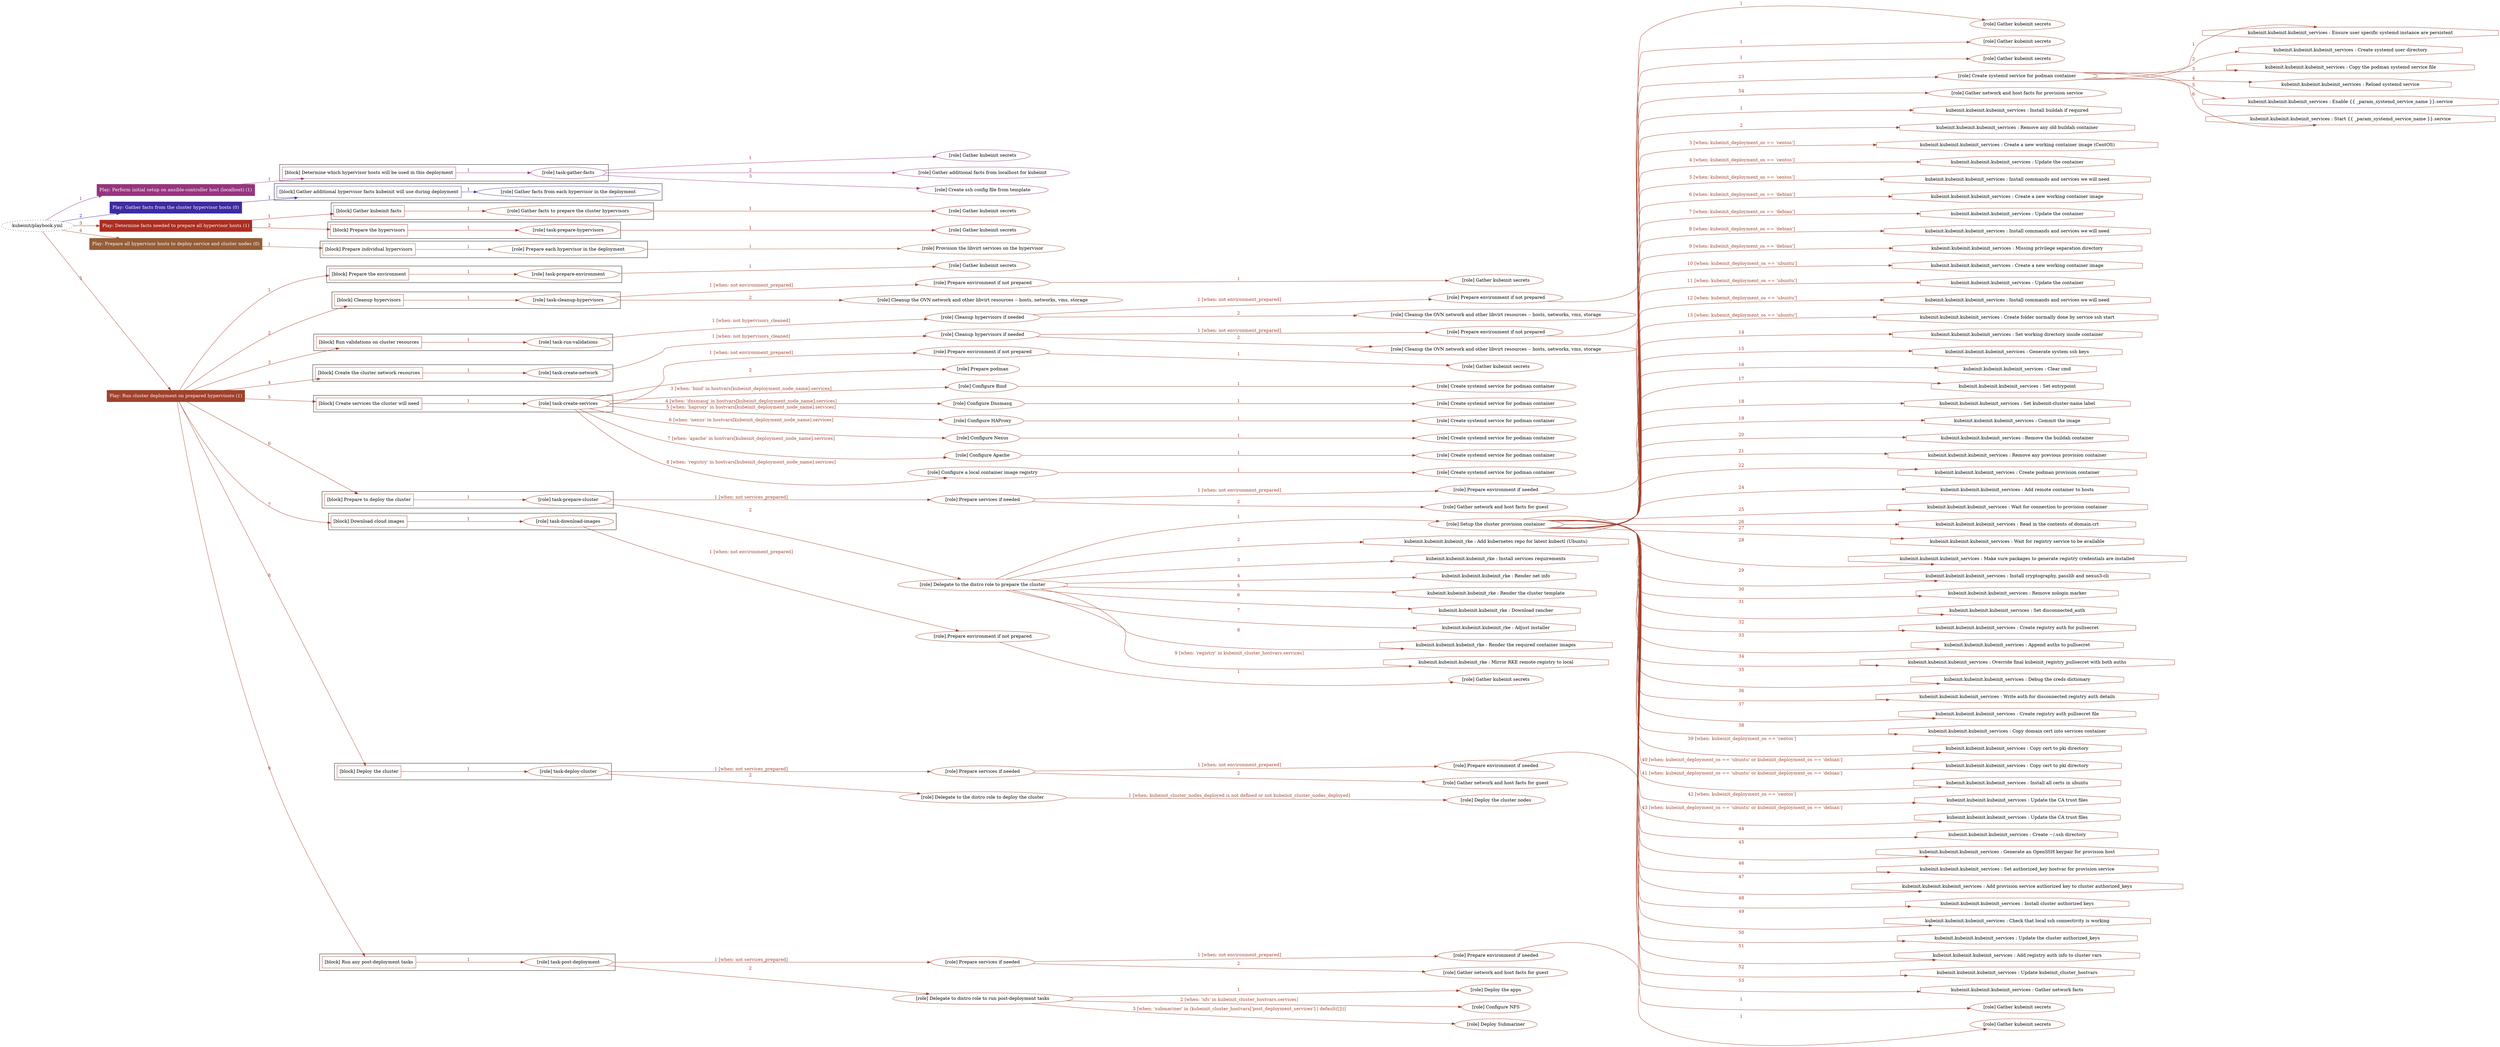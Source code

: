 digraph {
	graph [concentrate=true ordering=in rankdir=LR ratio=fill]
	edge [esep=5 sep=10]
	"kubeinit/playbook.yml" [URL="/home/runner/work/kubeinit/kubeinit/kubeinit/playbook.yml" id=playbook_b1d3b5aa style=dotted]
	play_a778d457 [label="Play: Perform initial setup on ansible-controller host (localhost) (1)" URL="/home/runner/work/kubeinit/kubeinit/kubeinit/playbook.yml" color="#97357f" fontcolor="#ffffff" id=play_a778d457 shape=box style=filled tooltip=localhost]
	"kubeinit/playbook.yml" -> play_a778d457 [label="1 " color="#97357f" fontcolor="#97357f" id=edge_8ea1344d labeltooltip="1 " tooltip="1 "]
	subgraph "Gather kubeinit secrets" {
		role_a42fa499 [label="[role] Gather kubeinit secrets" URL="/home/runner/.ansible/collections/ansible_collections/kubeinit/kubeinit/roles/kubeinit_prepare/tasks/build_hypervisors_group.yml" color="#97357f" id=role_a42fa499 tooltip="Gather kubeinit secrets"]
	}
	subgraph "Gather additional facts from localhost for kubeinit" {
		role_e15a707f [label="[role] Gather additional facts from localhost for kubeinit" URL="/home/runner/.ansible/collections/ansible_collections/kubeinit/kubeinit/roles/kubeinit_prepare/tasks/build_hypervisors_group.yml" color="#97357f" id=role_e15a707f tooltip="Gather additional facts from localhost for kubeinit"]
	}
	subgraph "Create ssh config file from template" {
		role_b6833322 [label="[role] Create ssh config file from template" URL="/home/runner/.ansible/collections/ansible_collections/kubeinit/kubeinit/roles/kubeinit_prepare/tasks/build_hypervisors_group.yml" color="#97357f" id=role_b6833322 tooltip="Create ssh config file from template"]
	}
	subgraph "task-gather-facts" {
		role_4665a576 [label="[role] task-gather-facts" URL="/home/runner/work/kubeinit/kubeinit/kubeinit/playbook.yml" color="#97357f" id=role_4665a576 tooltip="task-gather-facts"]
		role_4665a576 -> role_a42fa499 [label="1 " color="#97357f" fontcolor="#97357f" id=edge_895cdfab labeltooltip="1 " tooltip="1 "]
		role_4665a576 -> role_e15a707f [label="2 " color="#97357f" fontcolor="#97357f" id=edge_24f25182 labeltooltip="2 " tooltip="2 "]
		role_4665a576 -> role_b6833322 [label="3 " color="#97357f" fontcolor="#97357f" id=edge_67ff9439 labeltooltip="3 " tooltip="3 "]
	}
	subgraph "Play: Perform initial setup on ansible-controller host (localhost) (1)" {
		play_a778d457 -> block_e21594f0 [label=1 color="#97357f" fontcolor="#97357f" id=edge_2b6e9371 labeltooltip=1 tooltip=1]
		subgraph cluster_block_e21594f0 {
			block_e21594f0 [label="[block] Determine which hypervisor hosts will be used in this deployment" URL="/home/runner/work/kubeinit/kubeinit/kubeinit/playbook.yml" color="#97357f" id=block_e21594f0 labeltooltip="Determine which hypervisor hosts will be used in this deployment" shape=box tooltip="Determine which hypervisor hosts will be used in this deployment"]
			block_e21594f0 -> role_4665a576 [label="1 " color="#97357f" fontcolor="#97357f" id=edge_e05079e7 labeltooltip="1 " tooltip="1 "]
		}
	}
	play_8551edd4 [label="Play: Gather facts from the cluster hypervisor hosts (0)" URL="/home/runner/work/kubeinit/kubeinit/kubeinit/playbook.yml" color="#3c2ba1" fontcolor="#ffffff" id=play_8551edd4 shape=box style=filled tooltip="Play: Gather facts from the cluster hypervisor hosts (0)"]
	"kubeinit/playbook.yml" -> play_8551edd4 [label="2 " color="#3c2ba1" fontcolor="#3c2ba1" id=edge_c1cd6d99 labeltooltip="2 " tooltip="2 "]
	subgraph "Gather facts from each hypervisor in the deployment" {
		role_5122186a [label="[role] Gather facts from each hypervisor in the deployment" URL="/home/runner/work/kubeinit/kubeinit/kubeinit/playbook.yml" color="#3c2ba1" id=role_5122186a tooltip="Gather facts from each hypervisor in the deployment"]
	}
	subgraph "Play: Gather facts from the cluster hypervisor hosts (0)" {
		play_8551edd4 -> block_48c80b80 [label=1 color="#3c2ba1" fontcolor="#3c2ba1" id=edge_d04587f0 labeltooltip=1 tooltip=1]
		subgraph cluster_block_48c80b80 {
			block_48c80b80 [label="[block] Gather additional hypervisor facts kubeinit will use during deployment" URL="/home/runner/work/kubeinit/kubeinit/kubeinit/playbook.yml" color="#3c2ba1" id=block_48c80b80 labeltooltip="Gather additional hypervisor facts kubeinit will use during deployment" shape=box tooltip="Gather additional hypervisor facts kubeinit will use during deployment"]
			block_48c80b80 -> role_5122186a [label="1 " color="#3c2ba1" fontcolor="#3c2ba1" id=edge_c4e589f7 labeltooltip="1 " tooltip="1 "]
		}
	}
	play_d79f4ef0 [label="Play: Determine facts needed to prepare all hypervisor hosts (1)" URL="/home/runner/work/kubeinit/kubeinit/kubeinit/playbook.yml" color="#ab2d21" fontcolor="#ffffff" id=play_d79f4ef0 shape=box style=filled tooltip=localhost]
	"kubeinit/playbook.yml" -> play_d79f4ef0 [label="3 " color="#ab2d21" fontcolor="#ab2d21" id=edge_b7287e2f labeltooltip="3 " tooltip="3 "]
	subgraph "Gather kubeinit secrets" {
		role_4f5e57f9 [label="[role] Gather kubeinit secrets" URL="/home/runner/.ansible/collections/ansible_collections/kubeinit/kubeinit/roles/kubeinit_prepare/tasks/gather_kubeinit_facts.yml" color="#ab2d21" id=role_4f5e57f9 tooltip="Gather kubeinit secrets"]
	}
	subgraph "Gather facts to prepare the cluster hypervisors" {
		role_e5908e0f [label="[role] Gather facts to prepare the cluster hypervisors" URL="/home/runner/work/kubeinit/kubeinit/kubeinit/playbook.yml" color="#ab2d21" id=role_e5908e0f tooltip="Gather facts to prepare the cluster hypervisors"]
		role_e5908e0f -> role_4f5e57f9 [label="1 " color="#ab2d21" fontcolor="#ab2d21" id=edge_1369dca5 labeltooltip="1 " tooltip="1 "]
	}
	subgraph "Gather kubeinit secrets" {
		role_79874196 [label="[role] Gather kubeinit secrets" URL="/home/runner/.ansible/collections/ansible_collections/kubeinit/kubeinit/roles/kubeinit_prepare/tasks/gather_kubeinit_facts.yml" color="#ab2d21" id=role_79874196 tooltip="Gather kubeinit secrets"]
	}
	subgraph "task-prepare-hypervisors" {
		role_3ef6c118 [label="[role] task-prepare-hypervisors" URL="/home/runner/work/kubeinit/kubeinit/kubeinit/playbook.yml" color="#ab2d21" id=role_3ef6c118 tooltip="task-prepare-hypervisors"]
		role_3ef6c118 -> role_79874196 [label="1 " color="#ab2d21" fontcolor="#ab2d21" id=edge_ec41a478 labeltooltip="1 " tooltip="1 "]
	}
	subgraph "Play: Determine facts needed to prepare all hypervisor hosts (1)" {
		play_d79f4ef0 -> block_9326bf7c [label=1 color="#ab2d21" fontcolor="#ab2d21" id=edge_c95fb983 labeltooltip=1 tooltip=1]
		subgraph cluster_block_9326bf7c {
			block_9326bf7c [label="[block] Gather kubeinit facts" URL="/home/runner/work/kubeinit/kubeinit/kubeinit/playbook.yml" color="#ab2d21" id=block_9326bf7c labeltooltip="Gather kubeinit facts" shape=box tooltip="Gather kubeinit facts"]
			block_9326bf7c -> role_e5908e0f [label="1 " color="#ab2d21" fontcolor="#ab2d21" id=edge_b4c42e18 labeltooltip="1 " tooltip="1 "]
		}
		play_d79f4ef0 -> block_178a98ff [label=2 color="#ab2d21" fontcolor="#ab2d21" id=edge_df7b08ab labeltooltip=2 tooltip=2]
		subgraph cluster_block_178a98ff {
			block_178a98ff [label="[block] Prepare the hypervisors" URL="/home/runner/work/kubeinit/kubeinit/kubeinit/playbook.yml" color="#ab2d21" id=block_178a98ff labeltooltip="Prepare the hypervisors" shape=box tooltip="Prepare the hypervisors"]
			block_178a98ff -> role_3ef6c118 [label="1 " color="#ab2d21" fontcolor="#ab2d21" id=edge_7dd7c4e0 labeltooltip="1 " tooltip="1 "]
		}
	}
	play_712a4d30 [label="Play: Prepare all hypervisor hosts to deploy service and cluster nodes (0)" URL="/home/runner/work/kubeinit/kubeinit/kubeinit/playbook.yml" color="#955d37" fontcolor="#ffffff" id=play_712a4d30 shape=box style=filled tooltip="Play: Prepare all hypervisor hosts to deploy service and cluster nodes (0)"]
	"kubeinit/playbook.yml" -> play_712a4d30 [label="4 " color="#955d37" fontcolor="#955d37" id=edge_86fde6a5 labeltooltip="4 " tooltip="4 "]
	subgraph "Provision the libvirt services on the hypervisor" {
		role_24c05a99 [label="[role] Provision the libvirt services on the hypervisor" URL="/home/runner/.ansible/collections/ansible_collections/kubeinit/kubeinit/roles/kubeinit_prepare/tasks/prepare_hypervisor.yml" color="#955d37" id=role_24c05a99 tooltip="Provision the libvirt services on the hypervisor"]
	}
	subgraph "Prepare each hypervisor in the deployment" {
		role_db360e8f [label="[role] Prepare each hypervisor in the deployment" URL="/home/runner/work/kubeinit/kubeinit/kubeinit/playbook.yml" color="#955d37" id=role_db360e8f tooltip="Prepare each hypervisor in the deployment"]
		role_db360e8f -> role_24c05a99 [label="1 " color="#955d37" fontcolor="#955d37" id=edge_0f18a0a1 labeltooltip="1 " tooltip="1 "]
	}
	subgraph "Play: Prepare all hypervisor hosts to deploy service and cluster nodes (0)" {
		play_712a4d30 -> block_261b6268 [label=1 color="#955d37" fontcolor="#955d37" id=edge_b57975b2 labeltooltip=1 tooltip=1]
		subgraph cluster_block_261b6268 {
			block_261b6268 [label="[block] Prepare individual hypervisors" URL="/home/runner/work/kubeinit/kubeinit/kubeinit/playbook.yml" color="#955d37" id=block_261b6268 labeltooltip="Prepare individual hypervisors" shape=box tooltip="Prepare individual hypervisors"]
			block_261b6268 -> role_db360e8f [label="1 " color="#955d37" fontcolor="#955d37" id=edge_66962473 labeltooltip="1 " tooltip="1 "]
		}
	}
	play_265cdd21 [label="Play: Run cluster deployment on prepared hypervisors (1)" URL="/home/runner/work/kubeinit/kubeinit/kubeinit/playbook.yml" color="#a0412c" fontcolor="#ffffff" id=play_265cdd21 shape=box style=filled tooltip=localhost]
	"kubeinit/playbook.yml" -> play_265cdd21 [label="5 " color="#a0412c" fontcolor="#a0412c" id=edge_5c8809c5 labeltooltip="5 " tooltip="5 "]
	subgraph "Gather kubeinit secrets" {
		role_f6d743f8 [label="[role] Gather kubeinit secrets" URL="/home/runner/.ansible/collections/ansible_collections/kubeinit/kubeinit/roles/kubeinit_prepare/tasks/gather_kubeinit_facts.yml" color="#a0412c" id=role_f6d743f8 tooltip="Gather kubeinit secrets"]
	}
	subgraph "task-prepare-environment" {
		role_6f7490b0 [label="[role] task-prepare-environment" URL="/home/runner/work/kubeinit/kubeinit/kubeinit/playbook.yml" color="#a0412c" id=role_6f7490b0 tooltip="task-prepare-environment"]
		role_6f7490b0 -> role_f6d743f8 [label="1 " color="#a0412c" fontcolor="#a0412c" id=edge_f0eec2c7 labeltooltip="1 " tooltip="1 "]
	}
	subgraph "Gather kubeinit secrets" {
		role_42815bad [label="[role] Gather kubeinit secrets" URL="/home/runner/.ansible/collections/ansible_collections/kubeinit/kubeinit/roles/kubeinit_prepare/tasks/gather_kubeinit_facts.yml" color="#a0412c" id=role_42815bad tooltip="Gather kubeinit secrets"]
	}
	subgraph "Prepare environment if not prepared" {
		role_a7e1b4fd [label="[role] Prepare environment if not prepared" URL="/home/runner/.ansible/collections/ansible_collections/kubeinit/kubeinit/roles/kubeinit_prepare/tasks/cleanup_hypervisors.yml" color="#a0412c" id=role_a7e1b4fd tooltip="Prepare environment if not prepared"]
		role_a7e1b4fd -> role_42815bad [label="1 " color="#a0412c" fontcolor="#a0412c" id=edge_79e3fb16 labeltooltip="1 " tooltip="1 "]
	}
	subgraph "Cleanup the OVN network and other libvirt resources -- hosts, networks, vms, storage" {
		role_400b27e2 [label="[role] Cleanup the OVN network and other libvirt resources -- hosts, networks, vms, storage" URL="/home/runner/.ansible/collections/ansible_collections/kubeinit/kubeinit/roles/kubeinit_prepare/tasks/cleanup_hypervisors.yml" color="#a0412c" id=role_400b27e2 tooltip="Cleanup the OVN network and other libvirt resources -- hosts, networks, vms, storage"]
	}
	subgraph "task-cleanup-hypervisors" {
		role_93bae8f3 [label="[role] task-cleanup-hypervisors" URL="/home/runner/work/kubeinit/kubeinit/kubeinit/playbook.yml" color="#a0412c" id=role_93bae8f3 tooltip="task-cleanup-hypervisors"]
		role_93bae8f3 -> role_a7e1b4fd [label="1 [when: not environment_prepared]" color="#a0412c" fontcolor="#a0412c" id=edge_9bdc1eb8 labeltooltip="1 [when: not environment_prepared]" tooltip="1 [when: not environment_prepared]"]
		role_93bae8f3 -> role_400b27e2 [label="2 " color="#a0412c" fontcolor="#a0412c" id=edge_000f773b labeltooltip="2 " tooltip="2 "]
	}
	subgraph "Gather kubeinit secrets" {
		role_17104491 [label="[role] Gather kubeinit secrets" URL="/home/runner/.ansible/collections/ansible_collections/kubeinit/kubeinit/roles/kubeinit_prepare/tasks/gather_kubeinit_facts.yml" color="#a0412c" id=role_17104491 tooltip="Gather kubeinit secrets"]
	}
	subgraph "Prepare environment if not prepared" {
		role_21f7004c [label="[role] Prepare environment if not prepared" URL="/home/runner/.ansible/collections/ansible_collections/kubeinit/kubeinit/roles/kubeinit_prepare/tasks/cleanup_hypervisors.yml" color="#a0412c" id=role_21f7004c tooltip="Prepare environment if not prepared"]
		role_21f7004c -> role_17104491 [label="1 " color="#a0412c" fontcolor="#a0412c" id=edge_f51ac4a9 labeltooltip="1 " tooltip="1 "]
	}
	subgraph "Cleanup the OVN network and other libvirt resources -- hosts, networks, vms, storage" {
		role_4429c71f [label="[role] Cleanup the OVN network and other libvirt resources -- hosts, networks, vms, storage" URL="/home/runner/.ansible/collections/ansible_collections/kubeinit/kubeinit/roles/kubeinit_prepare/tasks/cleanup_hypervisors.yml" color="#a0412c" id=role_4429c71f tooltip="Cleanup the OVN network and other libvirt resources -- hosts, networks, vms, storage"]
	}
	subgraph "Cleanup hypervisors if needed" {
		role_cc2f8dbe [label="[role] Cleanup hypervisors if needed" URL="/home/runner/.ansible/collections/ansible_collections/kubeinit/kubeinit/roles/kubeinit_validations/tasks/main.yml" color="#a0412c" id=role_cc2f8dbe tooltip="Cleanup hypervisors if needed"]
		role_cc2f8dbe -> role_21f7004c [label="1 [when: not environment_prepared]" color="#a0412c" fontcolor="#a0412c" id=edge_3241183d labeltooltip="1 [when: not environment_prepared]" tooltip="1 [when: not environment_prepared]"]
		role_cc2f8dbe -> role_4429c71f [label="2 " color="#a0412c" fontcolor="#a0412c" id=edge_5c79a43e labeltooltip="2 " tooltip="2 "]
	}
	subgraph "task-run-validations" {
		role_ddc234b2 [label="[role] task-run-validations" URL="/home/runner/work/kubeinit/kubeinit/kubeinit/playbook.yml" color="#a0412c" id=role_ddc234b2 tooltip="task-run-validations"]
		role_ddc234b2 -> role_cc2f8dbe [label="1 [when: not hypervisors_cleaned]" color="#a0412c" fontcolor="#a0412c" id=edge_5bd75105 labeltooltip="1 [when: not hypervisors_cleaned]" tooltip="1 [when: not hypervisors_cleaned]"]
	}
	subgraph "Gather kubeinit secrets" {
		role_a11099c9 [label="[role] Gather kubeinit secrets" URL="/home/runner/.ansible/collections/ansible_collections/kubeinit/kubeinit/roles/kubeinit_prepare/tasks/gather_kubeinit_facts.yml" color="#a0412c" id=role_a11099c9 tooltip="Gather kubeinit secrets"]
	}
	subgraph "Prepare environment if not prepared" {
		role_508da1da [label="[role] Prepare environment if not prepared" URL="/home/runner/.ansible/collections/ansible_collections/kubeinit/kubeinit/roles/kubeinit_prepare/tasks/cleanup_hypervisors.yml" color="#a0412c" id=role_508da1da tooltip="Prepare environment if not prepared"]
		role_508da1da -> role_a11099c9 [label="1 " color="#a0412c" fontcolor="#a0412c" id=edge_c2bbe9cf labeltooltip="1 " tooltip="1 "]
	}
	subgraph "Cleanup the OVN network and other libvirt resources -- hosts, networks, vms, storage" {
		role_4ada983d [label="[role] Cleanup the OVN network and other libvirt resources -- hosts, networks, vms, storage" URL="/home/runner/.ansible/collections/ansible_collections/kubeinit/kubeinit/roles/kubeinit_prepare/tasks/cleanup_hypervisors.yml" color="#a0412c" id=role_4ada983d tooltip="Cleanup the OVN network and other libvirt resources -- hosts, networks, vms, storage"]
	}
	subgraph "Cleanup hypervisors if needed" {
		role_dcaeabcc [label="[role] Cleanup hypervisors if needed" URL="/home/runner/.ansible/collections/ansible_collections/kubeinit/kubeinit/roles/kubeinit_libvirt/tasks/create_network.yml" color="#a0412c" id=role_dcaeabcc tooltip="Cleanup hypervisors if needed"]
		role_dcaeabcc -> role_508da1da [label="1 [when: not environment_prepared]" color="#a0412c" fontcolor="#a0412c" id=edge_5d75411c labeltooltip="1 [when: not environment_prepared]" tooltip="1 [when: not environment_prepared]"]
		role_dcaeabcc -> role_4ada983d [label="2 " color="#a0412c" fontcolor="#a0412c" id=edge_6d031fb2 labeltooltip="2 " tooltip="2 "]
	}
	subgraph "task-create-network" {
		role_ce4b4742 [label="[role] task-create-network" URL="/home/runner/work/kubeinit/kubeinit/kubeinit/playbook.yml" color="#a0412c" id=role_ce4b4742 tooltip="task-create-network"]
		role_ce4b4742 -> role_dcaeabcc [label="1 [when: not hypervisors_cleaned]" color="#a0412c" fontcolor="#a0412c" id=edge_b8f0c551 labeltooltip="1 [when: not hypervisors_cleaned]" tooltip="1 [when: not hypervisors_cleaned]"]
	}
	subgraph "Gather kubeinit secrets" {
		role_7cca78d5 [label="[role] Gather kubeinit secrets" URL="/home/runner/.ansible/collections/ansible_collections/kubeinit/kubeinit/roles/kubeinit_prepare/tasks/gather_kubeinit_facts.yml" color="#a0412c" id=role_7cca78d5 tooltip="Gather kubeinit secrets"]
	}
	subgraph "Prepare environment if not prepared" {
		role_7bd5d169 [label="[role] Prepare environment if not prepared" URL="/home/runner/.ansible/collections/ansible_collections/kubeinit/kubeinit/roles/kubeinit_services/tasks/main.yml" color="#a0412c" id=role_7bd5d169 tooltip="Prepare environment if not prepared"]
		role_7bd5d169 -> role_7cca78d5 [label="1 " color="#a0412c" fontcolor="#a0412c" id=edge_3bb28f84 labeltooltip="1 " tooltip="1 "]
	}
	subgraph "Prepare podman" {
		role_106fb3bb [label="[role] Prepare podman" URL="/home/runner/.ansible/collections/ansible_collections/kubeinit/kubeinit/roles/kubeinit_services/tasks/00_create_service_pod.yml" color="#a0412c" id=role_106fb3bb tooltip="Prepare podman"]
	}
	subgraph "Create systemd service for podman container" {
		role_95bfaf37 [label="[role] Create systemd service for podman container" URL="/home/runner/.ansible/collections/ansible_collections/kubeinit/kubeinit/roles/kubeinit_bind/tasks/main.yml" color="#a0412c" id=role_95bfaf37 tooltip="Create systemd service for podman container"]
	}
	subgraph "Configure Bind" {
		role_d14dd0db [label="[role] Configure Bind" URL="/home/runner/.ansible/collections/ansible_collections/kubeinit/kubeinit/roles/kubeinit_services/tasks/start_services_containers.yml" color="#a0412c" id=role_d14dd0db tooltip="Configure Bind"]
		role_d14dd0db -> role_95bfaf37 [label="1 " color="#a0412c" fontcolor="#a0412c" id=edge_be42af4c labeltooltip="1 " tooltip="1 "]
	}
	subgraph "Create systemd service for podman container" {
		role_0d51d1e4 [label="[role] Create systemd service for podman container" URL="/home/runner/.ansible/collections/ansible_collections/kubeinit/kubeinit/roles/kubeinit_dnsmasq/tasks/main.yml" color="#a0412c" id=role_0d51d1e4 tooltip="Create systemd service for podman container"]
	}
	subgraph "Configure Dnsmasq" {
		role_d0467436 [label="[role] Configure Dnsmasq" URL="/home/runner/.ansible/collections/ansible_collections/kubeinit/kubeinit/roles/kubeinit_services/tasks/start_services_containers.yml" color="#a0412c" id=role_d0467436 tooltip="Configure Dnsmasq"]
		role_d0467436 -> role_0d51d1e4 [label="1 " color="#a0412c" fontcolor="#a0412c" id=edge_63459228 labeltooltip="1 " tooltip="1 "]
	}
	subgraph "Create systemd service for podman container" {
		role_a9f22ef8 [label="[role] Create systemd service for podman container" URL="/home/runner/.ansible/collections/ansible_collections/kubeinit/kubeinit/roles/kubeinit_haproxy/tasks/main.yml" color="#a0412c" id=role_a9f22ef8 tooltip="Create systemd service for podman container"]
	}
	subgraph "Configure HAProxy" {
		role_e2a088ae [label="[role] Configure HAProxy" URL="/home/runner/.ansible/collections/ansible_collections/kubeinit/kubeinit/roles/kubeinit_services/tasks/start_services_containers.yml" color="#a0412c" id=role_e2a088ae tooltip="Configure HAProxy"]
		role_e2a088ae -> role_a9f22ef8 [label="1 " color="#a0412c" fontcolor="#a0412c" id=edge_4f6b4cd5 labeltooltip="1 " tooltip="1 "]
	}
	subgraph "Create systemd service for podman container" {
		role_12b05572 [label="[role] Create systemd service for podman container" URL="/home/runner/.ansible/collections/ansible_collections/kubeinit/kubeinit/roles/kubeinit_nexus/tasks/main.yml" color="#a0412c" id=role_12b05572 tooltip="Create systemd service for podman container"]
	}
	subgraph "Configure Nexus" {
		role_b281f76a [label="[role] Configure Nexus" URL="/home/runner/.ansible/collections/ansible_collections/kubeinit/kubeinit/roles/kubeinit_services/tasks/start_services_containers.yml" color="#a0412c" id=role_b281f76a tooltip="Configure Nexus"]
		role_b281f76a -> role_12b05572 [label="1 " color="#a0412c" fontcolor="#a0412c" id=edge_ffca825d labeltooltip="1 " tooltip="1 "]
	}
	subgraph "Create systemd service for podman container" {
		role_725f59cb [label="[role] Create systemd service for podman container" URL="/home/runner/.ansible/collections/ansible_collections/kubeinit/kubeinit/roles/kubeinit_apache/tasks/main.yml" color="#a0412c" id=role_725f59cb tooltip="Create systemd service for podman container"]
	}
	subgraph "Configure Apache" {
		role_8cfd2221 [label="[role] Configure Apache" URL="/home/runner/.ansible/collections/ansible_collections/kubeinit/kubeinit/roles/kubeinit_services/tasks/start_services_containers.yml" color="#a0412c" id=role_8cfd2221 tooltip="Configure Apache"]
		role_8cfd2221 -> role_725f59cb [label="1 " color="#a0412c" fontcolor="#a0412c" id=edge_e13f5196 labeltooltip="1 " tooltip="1 "]
	}
	subgraph "Create systemd service for podman container" {
		role_6cf39660 [label="[role] Create systemd service for podman container" URL="/home/runner/.ansible/collections/ansible_collections/kubeinit/kubeinit/roles/kubeinit_registry/tasks/main.yml" color="#a0412c" id=role_6cf39660 tooltip="Create systemd service for podman container"]
	}
	subgraph "Configure a local container image registry" {
		role_132e893d [label="[role] Configure a local container image registry" URL="/home/runner/.ansible/collections/ansible_collections/kubeinit/kubeinit/roles/kubeinit_services/tasks/start_services_containers.yml" color="#a0412c" id=role_132e893d tooltip="Configure a local container image registry"]
		role_132e893d -> role_6cf39660 [label="1 " color="#a0412c" fontcolor="#a0412c" id=edge_1e16b535 labeltooltip="1 " tooltip="1 "]
	}
	subgraph "task-create-services" {
		role_26a11212 [label="[role] task-create-services" URL="/home/runner/work/kubeinit/kubeinit/kubeinit/playbook.yml" color="#a0412c" id=role_26a11212 tooltip="task-create-services"]
		role_26a11212 -> role_7bd5d169 [label="1 [when: not environment_prepared]" color="#a0412c" fontcolor="#a0412c" id=edge_bf346594 labeltooltip="1 [when: not environment_prepared]" tooltip="1 [when: not environment_prepared]"]
		role_26a11212 -> role_106fb3bb [label="2 " color="#a0412c" fontcolor="#a0412c" id=edge_b3852b0a labeltooltip="2 " tooltip="2 "]
		role_26a11212 -> role_d14dd0db [label="3 [when: 'bind' in hostvars[kubeinit_deployment_node_name].services]" color="#a0412c" fontcolor="#a0412c" id=edge_53cf4a01 labeltooltip="3 [when: 'bind' in hostvars[kubeinit_deployment_node_name].services]" tooltip="3 [when: 'bind' in hostvars[kubeinit_deployment_node_name].services]"]
		role_26a11212 -> role_d0467436 [label="4 [when: 'dnsmasq' in hostvars[kubeinit_deployment_node_name].services]" color="#a0412c" fontcolor="#a0412c" id=edge_453d5fac labeltooltip="4 [when: 'dnsmasq' in hostvars[kubeinit_deployment_node_name].services]" tooltip="4 [when: 'dnsmasq' in hostvars[kubeinit_deployment_node_name].services]"]
		role_26a11212 -> role_e2a088ae [label="5 [when: 'haproxy' in hostvars[kubeinit_deployment_node_name].services]" color="#a0412c" fontcolor="#a0412c" id=edge_49cff05f labeltooltip="5 [when: 'haproxy' in hostvars[kubeinit_deployment_node_name].services]" tooltip="5 [when: 'haproxy' in hostvars[kubeinit_deployment_node_name].services]"]
		role_26a11212 -> role_b281f76a [label="6 [when: 'nexus' in hostvars[kubeinit_deployment_node_name].services]" color="#a0412c" fontcolor="#a0412c" id=edge_5b8c9ecb labeltooltip="6 [when: 'nexus' in hostvars[kubeinit_deployment_node_name].services]" tooltip="6 [when: 'nexus' in hostvars[kubeinit_deployment_node_name].services]"]
		role_26a11212 -> role_8cfd2221 [label="7 [when: 'apache' in hostvars[kubeinit_deployment_node_name].services]" color="#a0412c" fontcolor="#a0412c" id=edge_88abcd03 labeltooltip="7 [when: 'apache' in hostvars[kubeinit_deployment_node_name].services]" tooltip="7 [when: 'apache' in hostvars[kubeinit_deployment_node_name].services]"]
		role_26a11212 -> role_132e893d [label="8 [when: 'registry' in hostvars[kubeinit_deployment_node_name].services]" color="#a0412c" fontcolor="#a0412c" id=edge_31e19077 labeltooltip="8 [when: 'registry' in hostvars[kubeinit_deployment_node_name].services]" tooltip="8 [when: 'registry' in hostvars[kubeinit_deployment_node_name].services]"]
	}
	subgraph "Gather kubeinit secrets" {
		role_5ada1c35 [label="[role] Gather kubeinit secrets" URL="/home/runner/.ansible/collections/ansible_collections/kubeinit/kubeinit/roles/kubeinit_prepare/tasks/gather_kubeinit_facts.yml" color="#a0412c" id=role_5ada1c35 tooltip="Gather kubeinit secrets"]
	}
	subgraph "Prepare environment if needed" {
		role_8699fec1 [label="[role] Prepare environment if needed" URL="/home/runner/.ansible/collections/ansible_collections/kubeinit/kubeinit/roles/kubeinit_services/tasks/prepare_services.yml" color="#a0412c" id=role_8699fec1 tooltip="Prepare environment if needed"]
		role_8699fec1 -> role_5ada1c35 [label="1 " color="#a0412c" fontcolor="#a0412c" id=edge_7a1e1358 labeltooltip="1 " tooltip="1 "]
	}
	subgraph "Gather network and host facts for guest" {
		role_fa7da566 [label="[role] Gather network and host facts for guest" URL="/home/runner/.ansible/collections/ansible_collections/kubeinit/kubeinit/roles/kubeinit_services/tasks/prepare_services.yml" color="#a0412c" id=role_fa7da566 tooltip="Gather network and host facts for guest"]
	}
	subgraph "Prepare services if needed" {
		role_58e14ece [label="[role] Prepare services if needed" URL="/home/runner/.ansible/collections/ansible_collections/kubeinit/kubeinit/roles/kubeinit_prepare/tasks/prepare_cluster.yml" color="#a0412c" id=role_58e14ece tooltip="Prepare services if needed"]
		role_58e14ece -> role_8699fec1 [label="1 [when: not environment_prepared]" color="#a0412c" fontcolor="#a0412c" id=edge_14839bff labeltooltip="1 [when: not environment_prepared]" tooltip="1 [when: not environment_prepared]"]
		role_58e14ece -> role_fa7da566 [label="2 " color="#a0412c" fontcolor="#a0412c" id=edge_63ca6adf labeltooltip="2 " tooltip="2 "]
	}
	subgraph "Create systemd service for podman container" {
		role_03e9f3e4 [label="[role] Create systemd service for podman container" URL="/home/runner/.ansible/collections/ansible_collections/kubeinit/kubeinit/roles/kubeinit_services/tasks/create_provision_container.yml" color="#a0412c" id=role_03e9f3e4 tooltip="Create systemd service for podman container"]
		task_e9f73e64 [label="kubeinit.kubeinit.kubeinit_services : Ensure user specific systemd instance are persistent" URL="/home/runner/.ansible/collections/ansible_collections/kubeinit/kubeinit/roles/kubeinit_services/tasks/create_managed_service.yml" color="#a0412c" id=task_e9f73e64 shape=octagon tooltip="kubeinit.kubeinit.kubeinit_services : Ensure user specific systemd instance are persistent"]
		role_03e9f3e4 -> task_e9f73e64 [label="1 " color="#a0412c" fontcolor="#a0412c" id=edge_cd90400a labeltooltip="1 " tooltip="1 "]
		task_ae599e86 [label="kubeinit.kubeinit.kubeinit_services : Create systemd user directory" URL="/home/runner/.ansible/collections/ansible_collections/kubeinit/kubeinit/roles/kubeinit_services/tasks/create_managed_service.yml" color="#a0412c" id=task_ae599e86 shape=octagon tooltip="kubeinit.kubeinit.kubeinit_services : Create systemd user directory"]
		role_03e9f3e4 -> task_ae599e86 [label="2 " color="#a0412c" fontcolor="#a0412c" id=edge_aad10cef labeltooltip="2 " tooltip="2 "]
		task_f52cdff2 [label="kubeinit.kubeinit.kubeinit_services : Copy the podman systemd service file" URL="/home/runner/.ansible/collections/ansible_collections/kubeinit/kubeinit/roles/kubeinit_services/tasks/create_managed_service.yml" color="#a0412c" id=task_f52cdff2 shape=octagon tooltip="kubeinit.kubeinit.kubeinit_services : Copy the podman systemd service file"]
		role_03e9f3e4 -> task_f52cdff2 [label="3 " color="#a0412c" fontcolor="#a0412c" id=edge_accbbe74 labeltooltip="3 " tooltip="3 "]
		task_148194c6 [label="kubeinit.kubeinit.kubeinit_services : Reload systemd service" URL="/home/runner/.ansible/collections/ansible_collections/kubeinit/kubeinit/roles/kubeinit_services/tasks/create_managed_service.yml" color="#a0412c" id=task_148194c6 shape=octagon tooltip="kubeinit.kubeinit.kubeinit_services : Reload systemd service"]
		role_03e9f3e4 -> task_148194c6 [label="4 " color="#a0412c" fontcolor="#a0412c" id=edge_7a28a0c3 labeltooltip="4 " tooltip="4 "]
		task_6f23c721 [label="kubeinit.kubeinit.kubeinit_services : Enable {{ _param_systemd_service_name }}.service" URL="/home/runner/.ansible/collections/ansible_collections/kubeinit/kubeinit/roles/kubeinit_services/tasks/create_managed_service.yml" color="#a0412c" id=task_6f23c721 shape=octagon tooltip="kubeinit.kubeinit.kubeinit_services : Enable {{ _param_systemd_service_name }}.service"]
		role_03e9f3e4 -> task_6f23c721 [label="5 " color="#a0412c" fontcolor="#a0412c" id=edge_a7708f31 labeltooltip="5 " tooltip="5 "]
		task_1595feac [label="kubeinit.kubeinit.kubeinit_services : Start {{ _param_systemd_service_name }}.service" URL="/home/runner/.ansible/collections/ansible_collections/kubeinit/kubeinit/roles/kubeinit_services/tasks/create_managed_service.yml" color="#a0412c" id=task_1595feac shape=octagon tooltip="kubeinit.kubeinit.kubeinit_services : Start {{ _param_systemd_service_name }}.service"]
		role_03e9f3e4 -> task_1595feac [label="6 " color="#a0412c" fontcolor="#a0412c" id=edge_d0c5303e labeltooltip="6 " tooltip="6 "]
	}
	subgraph "Gather network and host facts for provision service" {
		role_f24c0fe1 [label="[role] Gather network and host facts for provision service" URL="/home/runner/.ansible/collections/ansible_collections/kubeinit/kubeinit/roles/kubeinit_services/tasks/create_provision_container.yml" color="#a0412c" id=role_f24c0fe1 tooltip="Gather network and host facts for provision service"]
	}
	subgraph "Setup the cluster provision container" {
		role_d2be1158 [label="[role] Setup the cluster provision container" URL="/home/runner/.ansible/collections/ansible_collections/kubeinit/kubeinit/roles/kubeinit_rke/tasks/prepare_cluster.yml" color="#a0412c" id=role_d2be1158 tooltip="Setup the cluster provision container"]
		task_684a4d91 [label="kubeinit.kubeinit.kubeinit_services : Install buildah if required" URL="/home/runner/.ansible/collections/ansible_collections/kubeinit/kubeinit/roles/kubeinit_services/tasks/create_provision_container.yml" color="#a0412c" id=task_684a4d91 shape=octagon tooltip="kubeinit.kubeinit.kubeinit_services : Install buildah if required"]
		role_d2be1158 -> task_684a4d91 [label="1 " color="#a0412c" fontcolor="#a0412c" id=edge_4893b552 labeltooltip="1 " tooltip="1 "]
		task_e8858130 [label="kubeinit.kubeinit.kubeinit_services : Remove any old buildah container" URL="/home/runner/.ansible/collections/ansible_collections/kubeinit/kubeinit/roles/kubeinit_services/tasks/create_provision_container.yml" color="#a0412c" id=task_e8858130 shape=octagon tooltip="kubeinit.kubeinit.kubeinit_services : Remove any old buildah container"]
		role_d2be1158 -> task_e8858130 [label="2 " color="#a0412c" fontcolor="#a0412c" id=edge_37f3d977 labeltooltip="2 " tooltip="2 "]
		task_92c5d6d4 [label="kubeinit.kubeinit.kubeinit_services : Create a new working container image (CentOS)" URL="/home/runner/.ansible/collections/ansible_collections/kubeinit/kubeinit/roles/kubeinit_services/tasks/create_provision_container.yml" color="#a0412c" id=task_92c5d6d4 shape=octagon tooltip="kubeinit.kubeinit.kubeinit_services : Create a new working container image (CentOS)"]
		role_d2be1158 -> task_92c5d6d4 [label="3 [when: kubeinit_deployment_os == 'centos']" color="#a0412c" fontcolor="#a0412c" id=edge_90233ea8 labeltooltip="3 [when: kubeinit_deployment_os == 'centos']" tooltip="3 [when: kubeinit_deployment_os == 'centos']"]
		task_713cf830 [label="kubeinit.kubeinit.kubeinit_services : Update the container" URL="/home/runner/.ansible/collections/ansible_collections/kubeinit/kubeinit/roles/kubeinit_services/tasks/create_provision_container.yml" color="#a0412c" id=task_713cf830 shape=octagon tooltip="kubeinit.kubeinit.kubeinit_services : Update the container"]
		role_d2be1158 -> task_713cf830 [label="4 [when: kubeinit_deployment_os == 'centos']" color="#a0412c" fontcolor="#a0412c" id=edge_886d815e labeltooltip="4 [when: kubeinit_deployment_os == 'centos']" tooltip="4 [when: kubeinit_deployment_os == 'centos']"]
		task_9b4a588f [label="kubeinit.kubeinit.kubeinit_services : Install commands and services we will need" URL="/home/runner/.ansible/collections/ansible_collections/kubeinit/kubeinit/roles/kubeinit_services/tasks/create_provision_container.yml" color="#a0412c" id=task_9b4a588f shape=octagon tooltip="kubeinit.kubeinit.kubeinit_services : Install commands and services we will need"]
		role_d2be1158 -> task_9b4a588f [label="5 [when: kubeinit_deployment_os == 'centos']" color="#a0412c" fontcolor="#a0412c" id=edge_40ab9768 labeltooltip="5 [when: kubeinit_deployment_os == 'centos']" tooltip="5 [when: kubeinit_deployment_os == 'centos']"]
		task_f7d83aa9 [label="kubeinit.kubeinit.kubeinit_services : Create a new working container image" URL="/home/runner/.ansible/collections/ansible_collections/kubeinit/kubeinit/roles/kubeinit_services/tasks/create_provision_container.yml" color="#a0412c" id=task_f7d83aa9 shape=octagon tooltip="kubeinit.kubeinit.kubeinit_services : Create a new working container image"]
		role_d2be1158 -> task_f7d83aa9 [label="6 [when: kubeinit_deployment_os == 'debian']" color="#a0412c" fontcolor="#a0412c" id=edge_af44f4d5 labeltooltip="6 [when: kubeinit_deployment_os == 'debian']" tooltip="6 [when: kubeinit_deployment_os == 'debian']"]
		task_64dd8df4 [label="kubeinit.kubeinit.kubeinit_services : Update the container" URL="/home/runner/.ansible/collections/ansible_collections/kubeinit/kubeinit/roles/kubeinit_services/tasks/create_provision_container.yml" color="#a0412c" id=task_64dd8df4 shape=octagon tooltip="kubeinit.kubeinit.kubeinit_services : Update the container"]
		role_d2be1158 -> task_64dd8df4 [label="7 [when: kubeinit_deployment_os == 'debian']" color="#a0412c" fontcolor="#a0412c" id=edge_07deb418 labeltooltip="7 [when: kubeinit_deployment_os == 'debian']" tooltip="7 [when: kubeinit_deployment_os == 'debian']"]
		task_f30c6ea8 [label="kubeinit.kubeinit.kubeinit_services : Install commands and services we will need" URL="/home/runner/.ansible/collections/ansible_collections/kubeinit/kubeinit/roles/kubeinit_services/tasks/create_provision_container.yml" color="#a0412c" id=task_f30c6ea8 shape=octagon tooltip="kubeinit.kubeinit.kubeinit_services : Install commands and services we will need"]
		role_d2be1158 -> task_f30c6ea8 [label="8 [when: kubeinit_deployment_os == 'debian']" color="#a0412c" fontcolor="#a0412c" id=edge_1c2997d3 labeltooltip="8 [when: kubeinit_deployment_os == 'debian']" tooltip="8 [when: kubeinit_deployment_os == 'debian']"]
		task_9796bcdc [label="kubeinit.kubeinit.kubeinit_services : Missing privilege separation directory" URL="/home/runner/.ansible/collections/ansible_collections/kubeinit/kubeinit/roles/kubeinit_services/tasks/create_provision_container.yml" color="#a0412c" id=task_9796bcdc shape=octagon tooltip="kubeinit.kubeinit.kubeinit_services : Missing privilege separation directory"]
		role_d2be1158 -> task_9796bcdc [label="9 [when: kubeinit_deployment_os == 'debian']" color="#a0412c" fontcolor="#a0412c" id=edge_7f1fa7d3 labeltooltip="9 [when: kubeinit_deployment_os == 'debian']" tooltip="9 [when: kubeinit_deployment_os == 'debian']"]
		task_4c4d558c [label="kubeinit.kubeinit.kubeinit_services : Create a new working container image" URL="/home/runner/.ansible/collections/ansible_collections/kubeinit/kubeinit/roles/kubeinit_services/tasks/create_provision_container.yml" color="#a0412c" id=task_4c4d558c shape=octagon tooltip="kubeinit.kubeinit.kubeinit_services : Create a new working container image"]
		role_d2be1158 -> task_4c4d558c [label="10 [when: kubeinit_deployment_os == 'ubuntu']" color="#a0412c" fontcolor="#a0412c" id=edge_f1eaa602 labeltooltip="10 [when: kubeinit_deployment_os == 'ubuntu']" tooltip="10 [when: kubeinit_deployment_os == 'ubuntu']"]
		task_127f23f3 [label="kubeinit.kubeinit.kubeinit_services : Update the container" URL="/home/runner/.ansible/collections/ansible_collections/kubeinit/kubeinit/roles/kubeinit_services/tasks/create_provision_container.yml" color="#a0412c" id=task_127f23f3 shape=octagon tooltip="kubeinit.kubeinit.kubeinit_services : Update the container"]
		role_d2be1158 -> task_127f23f3 [label="11 [when: kubeinit_deployment_os == 'ubuntu']" color="#a0412c" fontcolor="#a0412c" id=edge_563ddc49 labeltooltip="11 [when: kubeinit_deployment_os == 'ubuntu']" tooltip="11 [when: kubeinit_deployment_os == 'ubuntu']"]
		task_e42cafc3 [label="kubeinit.kubeinit.kubeinit_services : Install commands and services we will need" URL="/home/runner/.ansible/collections/ansible_collections/kubeinit/kubeinit/roles/kubeinit_services/tasks/create_provision_container.yml" color="#a0412c" id=task_e42cafc3 shape=octagon tooltip="kubeinit.kubeinit.kubeinit_services : Install commands and services we will need"]
		role_d2be1158 -> task_e42cafc3 [label="12 [when: kubeinit_deployment_os == 'ubuntu']" color="#a0412c" fontcolor="#a0412c" id=edge_238fe408 labeltooltip="12 [when: kubeinit_deployment_os == 'ubuntu']" tooltip="12 [when: kubeinit_deployment_os == 'ubuntu']"]
		task_25d646a5 [label="kubeinit.kubeinit.kubeinit_services : Create folder normally done by service ssh start" URL="/home/runner/.ansible/collections/ansible_collections/kubeinit/kubeinit/roles/kubeinit_services/tasks/create_provision_container.yml" color="#a0412c" id=task_25d646a5 shape=octagon tooltip="kubeinit.kubeinit.kubeinit_services : Create folder normally done by service ssh start"]
		role_d2be1158 -> task_25d646a5 [label="13 [when: kubeinit_deployment_os == 'ubuntu']" color="#a0412c" fontcolor="#a0412c" id=edge_0d9b1148 labeltooltip="13 [when: kubeinit_deployment_os == 'ubuntu']" tooltip="13 [when: kubeinit_deployment_os == 'ubuntu']"]
		task_819e748c [label="kubeinit.kubeinit.kubeinit_services : Set working directory inside container" URL="/home/runner/.ansible/collections/ansible_collections/kubeinit/kubeinit/roles/kubeinit_services/tasks/create_provision_container.yml" color="#a0412c" id=task_819e748c shape=octagon tooltip="kubeinit.kubeinit.kubeinit_services : Set working directory inside container"]
		role_d2be1158 -> task_819e748c [label="14 " color="#a0412c" fontcolor="#a0412c" id=edge_898debab labeltooltip="14 " tooltip="14 "]
		task_2ff0ed60 [label="kubeinit.kubeinit.kubeinit_services : Generate system ssh keys" URL="/home/runner/.ansible/collections/ansible_collections/kubeinit/kubeinit/roles/kubeinit_services/tasks/create_provision_container.yml" color="#a0412c" id=task_2ff0ed60 shape=octagon tooltip="kubeinit.kubeinit.kubeinit_services : Generate system ssh keys"]
		role_d2be1158 -> task_2ff0ed60 [label="15 " color="#a0412c" fontcolor="#a0412c" id=edge_b45f9788 labeltooltip="15 " tooltip="15 "]
		task_263dac23 [label="kubeinit.kubeinit.kubeinit_services : Clear cmd" URL="/home/runner/.ansible/collections/ansible_collections/kubeinit/kubeinit/roles/kubeinit_services/tasks/create_provision_container.yml" color="#a0412c" id=task_263dac23 shape=octagon tooltip="kubeinit.kubeinit.kubeinit_services : Clear cmd"]
		role_d2be1158 -> task_263dac23 [label="16 " color="#a0412c" fontcolor="#a0412c" id=edge_8dca35ba labeltooltip="16 " tooltip="16 "]
		task_fe945684 [label="kubeinit.kubeinit.kubeinit_services : Set entrypoint" URL="/home/runner/.ansible/collections/ansible_collections/kubeinit/kubeinit/roles/kubeinit_services/tasks/create_provision_container.yml" color="#a0412c" id=task_fe945684 shape=octagon tooltip="kubeinit.kubeinit.kubeinit_services : Set entrypoint"]
		role_d2be1158 -> task_fe945684 [label="17 " color="#a0412c" fontcolor="#a0412c" id=edge_ebb576ad labeltooltip="17 " tooltip="17 "]
		task_14efad9e [label="kubeinit.kubeinit.kubeinit_services : Set kubeinit-cluster-name label" URL="/home/runner/.ansible/collections/ansible_collections/kubeinit/kubeinit/roles/kubeinit_services/tasks/create_provision_container.yml" color="#a0412c" id=task_14efad9e shape=octagon tooltip="kubeinit.kubeinit.kubeinit_services : Set kubeinit-cluster-name label"]
		role_d2be1158 -> task_14efad9e [label="18 " color="#a0412c" fontcolor="#a0412c" id=edge_092abeaa labeltooltip="18 " tooltip="18 "]
		task_a4d9f735 [label="kubeinit.kubeinit.kubeinit_services : Commit the image" URL="/home/runner/.ansible/collections/ansible_collections/kubeinit/kubeinit/roles/kubeinit_services/tasks/create_provision_container.yml" color="#a0412c" id=task_a4d9f735 shape=octagon tooltip="kubeinit.kubeinit.kubeinit_services : Commit the image"]
		role_d2be1158 -> task_a4d9f735 [label="19 " color="#a0412c" fontcolor="#a0412c" id=edge_4eaeea07 labeltooltip="19 " tooltip="19 "]
		task_70a62bad [label="kubeinit.kubeinit.kubeinit_services : Remove the buildah container" URL="/home/runner/.ansible/collections/ansible_collections/kubeinit/kubeinit/roles/kubeinit_services/tasks/create_provision_container.yml" color="#a0412c" id=task_70a62bad shape=octagon tooltip="kubeinit.kubeinit.kubeinit_services : Remove the buildah container"]
		role_d2be1158 -> task_70a62bad [label="20 " color="#a0412c" fontcolor="#a0412c" id=edge_e8ca4e88 labeltooltip="20 " tooltip="20 "]
		task_bca6932a [label="kubeinit.kubeinit.kubeinit_services : Remove any previous provision container" URL="/home/runner/.ansible/collections/ansible_collections/kubeinit/kubeinit/roles/kubeinit_services/tasks/create_provision_container.yml" color="#a0412c" id=task_bca6932a shape=octagon tooltip="kubeinit.kubeinit.kubeinit_services : Remove any previous provision container"]
		role_d2be1158 -> task_bca6932a [label="21 " color="#a0412c" fontcolor="#a0412c" id=edge_0e214cad labeltooltip="21 " tooltip="21 "]
		task_b4559e17 [label="kubeinit.kubeinit.kubeinit_services : Create podman provision container" URL="/home/runner/.ansible/collections/ansible_collections/kubeinit/kubeinit/roles/kubeinit_services/tasks/create_provision_container.yml" color="#a0412c" id=task_b4559e17 shape=octagon tooltip="kubeinit.kubeinit.kubeinit_services : Create podman provision container"]
		role_d2be1158 -> task_b4559e17 [label="22 " color="#a0412c" fontcolor="#a0412c" id=edge_dc7c0407 labeltooltip="22 " tooltip="22 "]
		role_d2be1158 -> role_03e9f3e4 [label="23 " color="#a0412c" fontcolor="#a0412c" id=edge_e63414b7 labeltooltip="23 " tooltip="23 "]
		task_67479ccc [label="kubeinit.kubeinit.kubeinit_services : Add remote container to hosts" URL="/home/runner/.ansible/collections/ansible_collections/kubeinit/kubeinit/roles/kubeinit_services/tasks/create_provision_container.yml" color="#a0412c" id=task_67479ccc shape=octagon tooltip="kubeinit.kubeinit.kubeinit_services : Add remote container to hosts"]
		role_d2be1158 -> task_67479ccc [label="24 " color="#a0412c" fontcolor="#a0412c" id=edge_47549235 labeltooltip="24 " tooltip="24 "]
		task_bf9e3f31 [label="kubeinit.kubeinit.kubeinit_services : Wait for connection to provision container" URL="/home/runner/.ansible/collections/ansible_collections/kubeinit/kubeinit/roles/kubeinit_services/tasks/create_provision_container.yml" color="#a0412c" id=task_bf9e3f31 shape=octagon tooltip="kubeinit.kubeinit.kubeinit_services : Wait for connection to provision container"]
		role_d2be1158 -> task_bf9e3f31 [label="25 " color="#a0412c" fontcolor="#a0412c" id=edge_c765956e labeltooltip="25 " tooltip="25 "]
		task_3c5d4f3d [label="kubeinit.kubeinit.kubeinit_services : Read in the contents of domain.crt" URL="/home/runner/.ansible/collections/ansible_collections/kubeinit/kubeinit/roles/kubeinit_services/tasks/create_provision_container.yml" color="#a0412c" id=task_3c5d4f3d shape=octagon tooltip="kubeinit.kubeinit.kubeinit_services : Read in the contents of domain.crt"]
		role_d2be1158 -> task_3c5d4f3d [label="26 " color="#a0412c" fontcolor="#a0412c" id=edge_fbfbad85 labeltooltip="26 " tooltip="26 "]
		task_46ce9a06 [label="kubeinit.kubeinit.kubeinit_services : Wait for registry service to be available" URL="/home/runner/.ansible/collections/ansible_collections/kubeinit/kubeinit/roles/kubeinit_services/tasks/create_provision_container.yml" color="#a0412c" id=task_46ce9a06 shape=octagon tooltip="kubeinit.kubeinit.kubeinit_services : Wait for registry service to be available"]
		role_d2be1158 -> task_46ce9a06 [label="27 " color="#a0412c" fontcolor="#a0412c" id=edge_6619d728 labeltooltip="27 " tooltip="27 "]
		task_1627a405 [label="kubeinit.kubeinit.kubeinit_services : Make sure packages to generate registry credentials are installed" URL="/home/runner/.ansible/collections/ansible_collections/kubeinit/kubeinit/roles/kubeinit_services/tasks/create_provision_container.yml" color="#a0412c" id=task_1627a405 shape=octagon tooltip="kubeinit.kubeinit.kubeinit_services : Make sure packages to generate registry credentials are installed"]
		role_d2be1158 -> task_1627a405 [label="28 " color="#a0412c" fontcolor="#a0412c" id=edge_c433d88d labeltooltip="28 " tooltip="28 "]
		task_1bfa6688 [label="kubeinit.kubeinit.kubeinit_services : Install cryptography, passlib and nexus3-cli" URL="/home/runner/.ansible/collections/ansible_collections/kubeinit/kubeinit/roles/kubeinit_services/tasks/create_provision_container.yml" color="#a0412c" id=task_1bfa6688 shape=octagon tooltip="kubeinit.kubeinit.kubeinit_services : Install cryptography, passlib and nexus3-cli"]
		role_d2be1158 -> task_1bfa6688 [label="29 " color="#a0412c" fontcolor="#a0412c" id=edge_424c764a labeltooltip="29 " tooltip="29 "]
		task_d37c68b2 [label="kubeinit.kubeinit.kubeinit_services : Remove nologin marker" URL="/home/runner/.ansible/collections/ansible_collections/kubeinit/kubeinit/roles/kubeinit_services/tasks/create_provision_container.yml" color="#a0412c" id=task_d37c68b2 shape=octagon tooltip="kubeinit.kubeinit.kubeinit_services : Remove nologin marker"]
		role_d2be1158 -> task_d37c68b2 [label="30 " color="#a0412c" fontcolor="#a0412c" id=edge_c95471cc labeltooltip="30 " tooltip="30 "]
		task_70da2a2a [label="kubeinit.kubeinit.kubeinit_services : Set disconnected_auth" URL="/home/runner/.ansible/collections/ansible_collections/kubeinit/kubeinit/roles/kubeinit_services/tasks/create_provision_container.yml" color="#a0412c" id=task_70da2a2a shape=octagon tooltip="kubeinit.kubeinit.kubeinit_services : Set disconnected_auth"]
		role_d2be1158 -> task_70da2a2a [label="31 " color="#a0412c" fontcolor="#a0412c" id=edge_0bbecc1a labeltooltip="31 " tooltip="31 "]
		task_8b8ccd70 [label="kubeinit.kubeinit.kubeinit_services : Create registry auth for pullsecret" URL="/home/runner/.ansible/collections/ansible_collections/kubeinit/kubeinit/roles/kubeinit_services/tasks/create_provision_container.yml" color="#a0412c" id=task_8b8ccd70 shape=octagon tooltip="kubeinit.kubeinit.kubeinit_services : Create registry auth for pullsecret"]
		role_d2be1158 -> task_8b8ccd70 [label="32 " color="#a0412c" fontcolor="#a0412c" id=edge_3db75598 labeltooltip="32 " tooltip="32 "]
		task_9ae6bb20 [label="kubeinit.kubeinit.kubeinit_services : Append auths to pullsecret" URL="/home/runner/.ansible/collections/ansible_collections/kubeinit/kubeinit/roles/kubeinit_services/tasks/create_provision_container.yml" color="#a0412c" id=task_9ae6bb20 shape=octagon tooltip="kubeinit.kubeinit.kubeinit_services : Append auths to pullsecret"]
		role_d2be1158 -> task_9ae6bb20 [label="33 " color="#a0412c" fontcolor="#a0412c" id=edge_e712fb54 labeltooltip="33 " tooltip="33 "]
		task_809fff37 [label="kubeinit.kubeinit.kubeinit_services : Override final kubeinit_registry_pullsecret with both auths" URL="/home/runner/.ansible/collections/ansible_collections/kubeinit/kubeinit/roles/kubeinit_services/tasks/create_provision_container.yml" color="#a0412c" id=task_809fff37 shape=octagon tooltip="kubeinit.kubeinit.kubeinit_services : Override final kubeinit_registry_pullsecret with both auths"]
		role_d2be1158 -> task_809fff37 [label="34 " color="#a0412c" fontcolor="#a0412c" id=edge_4463c129 labeltooltip="34 " tooltip="34 "]
		task_edb1e07b [label="kubeinit.kubeinit.kubeinit_services : Debug the creds dictionary" URL="/home/runner/.ansible/collections/ansible_collections/kubeinit/kubeinit/roles/kubeinit_services/tasks/create_provision_container.yml" color="#a0412c" id=task_edb1e07b shape=octagon tooltip="kubeinit.kubeinit.kubeinit_services : Debug the creds dictionary"]
		role_d2be1158 -> task_edb1e07b [label="35 " color="#a0412c" fontcolor="#a0412c" id=edge_2b37e503 labeltooltip="35 " tooltip="35 "]
		task_4c68d351 [label="kubeinit.kubeinit.kubeinit_services : Write auth for disconnected registry auth details" URL="/home/runner/.ansible/collections/ansible_collections/kubeinit/kubeinit/roles/kubeinit_services/tasks/create_provision_container.yml" color="#a0412c" id=task_4c68d351 shape=octagon tooltip="kubeinit.kubeinit.kubeinit_services : Write auth for disconnected registry auth details"]
		role_d2be1158 -> task_4c68d351 [label="36 " color="#a0412c" fontcolor="#a0412c" id=edge_32c66345 labeltooltip="36 " tooltip="36 "]
		task_ad6dc0a1 [label="kubeinit.kubeinit.kubeinit_services : Create registry auth pullsecret file" URL="/home/runner/.ansible/collections/ansible_collections/kubeinit/kubeinit/roles/kubeinit_services/tasks/create_provision_container.yml" color="#a0412c" id=task_ad6dc0a1 shape=octagon tooltip="kubeinit.kubeinit.kubeinit_services : Create registry auth pullsecret file"]
		role_d2be1158 -> task_ad6dc0a1 [label="37 " color="#a0412c" fontcolor="#a0412c" id=edge_3b51d52a labeltooltip="37 " tooltip="37 "]
		task_aa25e567 [label="kubeinit.kubeinit.kubeinit_services : Copy domain cert into services container" URL="/home/runner/.ansible/collections/ansible_collections/kubeinit/kubeinit/roles/kubeinit_services/tasks/create_provision_container.yml" color="#a0412c" id=task_aa25e567 shape=octagon tooltip="kubeinit.kubeinit.kubeinit_services : Copy domain cert into services container"]
		role_d2be1158 -> task_aa25e567 [label="38 " color="#a0412c" fontcolor="#a0412c" id=edge_ee45b143 labeltooltip="38 " tooltip="38 "]
		task_289bf2c7 [label="kubeinit.kubeinit.kubeinit_services : Copy cert to pki directory" URL="/home/runner/.ansible/collections/ansible_collections/kubeinit/kubeinit/roles/kubeinit_services/tasks/create_provision_container.yml" color="#a0412c" id=task_289bf2c7 shape=octagon tooltip="kubeinit.kubeinit.kubeinit_services : Copy cert to pki directory"]
		role_d2be1158 -> task_289bf2c7 [label="39 [when: kubeinit_deployment_os == 'centos']" color="#a0412c" fontcolor="#a0412c" id=edge_df6fce04 labeltooltip="39 [when: kubeinit_deployment_os == 'centos']" tooltip="39 [when: kubeinit_deployment_os == 'centos']"]
		task_112a016e [label="kubeinit.kubeinit.kubeinit_services : Copy cert to pki directory" URL="/home/runner/.ansible/collections/ansible_collections/kubeinit/kubeinit/roles/kubeinit_services/tasks/create_provision_container.yml" color="#a0412c" id=task_112a016e shape=octagon tooltip="kubeinit.kubeinit.kubeinit_services : Copy cert to pki directory"]
		role_d2be1158 -> task_112a016e [label="40 [when: kubeinit_deployment_os == 'ubuntu' or kubeinit_deployment_os == 'debian']" color="#a0412c" fontcolor="#a0412c" id=edge_2a86e9c4 labeltooltip="40 [when: kubeinit_deployment_os == 'ubuntu' or kubeinit_deployment_os == 'debian']" tooltip="40 [when: kubeinit_deployment_os == 'ubuntu' or kubeinit_deployment_os == 'debian']"]
		task_ebfa4532 [label="kubeinit.kubeinit.kubeinit_services : Install all certs in ubuntu" URL="/home/runner/.ansible/collections/ansible_collections/kubeinit/kubeinit/roles/kubeinit_services/tasks/create_provision_container.yml" color="#a0412c" id=task_ebfa4532 shape=octagon tooltip="kubeinit.kubeinit.kubeinit_services : Install all certs in ubuntu"]
		role_d2be1158 -> task_ebfa4532 [label="41 [when: kubeinit_deployment_os == 'ubuntu' or kubeinit_deployment_os == 'debian']" color="#a0412c" fontcolor="#a0412c" id=edge_174b1739 labeltooltip="41 [when: kubeinit_deployment_os == 'ubuntu' or kubeinit_deployment_os == 'debian']" tooltip="41 [when: kubeinit_deployment_os == 'ubuntu' or kubeinit_deployment_os == 'debian']"]
		task_95469558 [label="kubeinit.kubeinit.kubeinit_services : Update the CA trust files" URL="/home/runner/.ansible/collections/ansible_collections/kubeinit/kubeinit/roles/kubeinit_services/tasks/create_provision_container.yml" color="#a0412c" id=task_95469558 shape=octagon tooltip="kubeinit.kubeinit.kubeinit_services : Update the CA trust files"]
		role_d2be1158 -> task_95469558 [label="42 [when: kubeinit_deployment_os == 'centos']" color="#a0412c" fontcolor="#a0412c" id=edge_eb8a16d7 labeltooltip="42 [when: kubeinit_deployment_os == 'centos']" tooltip="42 [when: kubeinit_deployment_os == 'centos']"]
		task_dccb1d98 [label="kubeinit.kubeinit.kubeinit_services : Update the CA trust files" URL="/home/runner/.ansible/collections/ansible_collections/kubeinit/kubeinit/roles/kubeinit_services/tasks/create_provision_container.yml" color="#a0412c" id=task_dccb1d98 shape=octagon tooltip="kubeinit.kubeinit.kubeinit_services : Update the CA trust files"]
		role_d2be1158 -> task_dccb1d98 [label="43 [when: kubeinit_deployment_os == 'ubuntu' or kubeinit_deployment_os == 'debian']" color="#a0412c" fontcolor="#a0412c" id=edge_ad65d994 labeltooltip="43 [when: kubeinit_deployment_os == 'ubuntu' or kubeinit_deployment_os == 'debian']" tooltip="43 [when: kubeinit_deployment_os == 'ubuntu' or kubeinit_deployment_os == 'debian']"]
		task_96abdbbe [label="kubeinit.kubeinit.kubeinit_services : Create ~/.ssh directory" URL="/home/runner/.ansible/collections/ansible_collections/kubeinit/kubeinit/roles/kubeinit_services/tasks/create_provision_container.yml" color="#a0412c" id=task_96abdbbe shape=octagon tooltip="kubeinit.kubeinit.kubeinit_services : Create ~/.ssh directory"]
		role_d2be1158 -> task_96abdbbe [label="44 " color="#a0412c" fontcolor="#a0412c" id=edge_a68acaa8 labeltooltip="44 " tooltip="44 "]
		task_ed679281 [label="kubeinit.kubeinit.kubeinit_services : Generate an OpenSSH keypair for provision host" URL="/home/runner/.ansible/collections/ansible_collections/kubeinit/kubeinit/roles/kubeinit_services/tasks/create_provision_container.yml" color="#a0412c" id=task_ed679281 shape=octagon tooltip="kubeinit.kubeinit.kubeinit_services : Generate an OpenSSH keypair for provision host"]
		role_d2be1158 -> task_ed679281 [label="45 " color="#a0412c" fontcolor="#a0412c" id=edge_8a232705 labeltooltip="45 " tooltip="45 "]
		task_01f245ca [label="kubeinit.kubeinit.kubeinit_services : Set authorized_key hostvar for provision service" URL="/home/runner/.ansible/collections/ansible_collections/kubeinit/kubeinit/roles/kubeinit_services/tasks/create_provision_container.yml" color="#a0412c" id=task_01f245ca shape=octagon tooltip="kubeinit.kubeinit.kubeinit_services : Set authorized_key hostvar for provision service"]
		role_d2be1158 -> task_01f245ca [label="46 " color="#a0412c" fontcolor="#a0412c" id=edge_103b58d7 labeltooltip="46 " tooltip="46 "]
		task_7cf5c660 [label="kubeinit.kubeinit.kubeinit_services : Add provision service authorized key to cluster authorized_keys" URL="/home/runner/.ansible/collections/ansible_collections/kubeinit/kubeinit/roles/kubeinit_services/tasks/create_provision_container.yml" color="#a0412c" id=task_7cf5c660 shape=octagon tooltip="kubeinit.kubeinit.kubeinit_services : Add provision service authorized key to cluster authorized_keys"]
		role_d2be1158 -> task_7cf5c660 [label="47 " color="#a0412c" fontcolor="#a0412c" id=edge_badd36b5 labeltooltip="47 " tooltip="47 "]
		task_a9415a0b [label="kubeinit.kubeinit.kubeinit_services : Install cluster authorized keys" URL="/home/runner/.ansible/collections/ansible_collections/kubeinit/kubeinit/roles/kubeinit_services/tasks/create_provision_container.yml" color="#a0412c" id=task_a9415a0b shape=octagon tooltip="kubeinit.kubeinit.kubeinit_services : Install cluster authorized keys"]
		role_d2be1158 -> task_a9415a0b [label="48 " color="#a0412c" fontcolor="#a0412c" id=edge_c20401ed labeltooltip="48 " tooltip="48 "]
		task_ac46fba8 [label="kubeinit.kubeinit.kubeinit_services : Check that local ssh connectivity is working" URL="/home/runner/.ansible/collections/ansible_collections/kubeinit/kubeinit/roles/kubeinit_services/tasks/create_provision_container.yml" color="#a0412c" id=task_ac46fba8 shape=octagon tooltip="kubeinit.kubeinit.kubeinit_services : Check that local ssh connectivity is working"]
		role_d2be1158 -> task_ac46fba8 [label="49 " color="#a0412c" fontcolor="#a0412c" id=edge_81b076e5 labeltooltip="49 " tooltip="49 "]
		task_44795ac2 [label="kubeinit.kubeinit.kubeinit_services : Update the cluster authorized_keys" URL="/home/runner/.ansible/collections/ansible_collections/kubeinit/kubeinit/roles/kubeinit_services/tasks/create_provision_container.yml" color="#a0412c" id=task_44795ac2 shape=octagon tooltip="kubeinit.kubeinit.kubeinit_services : Update the cluster authorized_keys"]
		role_d2be1158 -> task_44795ac2 [label="50 " color="#a0412c" fontcolor="#a0412c" id=edge_fdf23613 labeltooltip="50 " tooltip="50 "]
		task_6955206f [label="kubeinit.kubeinit.kubeinit_services : Add registry auth info to cluster vars" URL="/home/runner/.ansible/collections/ansible_collections/kubeinit/kubeinit/roles/kubeinit_services/tasks/create_provision_container.yml" color="#a0412c" id=task_6955206f shape=octagon tooltip="kubeinit.kubeinit.kubeinit_services : Add registry auth info to cluster vars"]
		role_d2be1158 -> task_6955206f [label="51 " color="#a0412c" fontcolor="#a0412c" id=edge_97aa082a labeltooltip="51 " tooltip="51 "]
		task_49bff24d [label="kubeinit.kubeinit.kubeinit_services : Update kubeinit_cluster_hostvars" URL="/home/runner/.ansible/collections/ansible_collections/kubeinit/kubeinit/roles/kubeinit_services/tasks/create_provision_container.yml" color="#a0412c" id=task_49bff24d shape=octagon tooltip="kubeinit.kubeinit.kubeinit_services : Update kubeinit_cluster_hostvars"]
		role_d2be1158 -> task_49bff24d [label="52 " color="#a0412c" fontcolor="#a0412c" id=edge_0d6b25e6 labeltooltip="52 " tooltip="52 "]
		task_9cd16614 [label="kubeinit.kubeinit.kubeinit_services : Gather network facts" URL="/home/runner/.ansible/collections/ansible_collections/kubeinit/kubeinit/roles/kubeinit_services/tasks/create_provision_container.yml" color="#a0412c" id=task_9cd16614 shape=octagon tooltip="kubeinit.kubeinit.kubeinit_services : Gather network facts"]
		role_d2be1158 -> task_9cd16614 [label="53 " color="#a0412c" fontcolor="#a0412c" id=edge_285c939e labeltooltip="53 " tooltip="53 "]
		role_d2be1158 -> role_f24c0fe1 [label="54 " color="#a0412c" fontcolor="#a0412c" id=edge_85f59e23 labeltooltip="54 " tooltip="54 "]
	}
	subgraph "Delegate to the distro role to prepare the cluster" {
		role_4f6dd4b4 [label="[role] Delegate to the distro role to prepare the cluster" URL="/home/runner/.ansible/collections/ansible_collections/kubeinit/kubeinit/roles/kubeinit_prepare/tasks/prepare_cluster.yml" color="#a0412c" id=role_4f6dd4b4 tooltip="Delegate to the distro role to prepare the cluster"]
		role_4f6dd4b4 -> role_d2be1158 [label="1 " color="#a0412c" fontcolor="#a0412c" id=edge_55542167 labeltooltip="1 " tooltip="1 "]
		task_9cae9fc7 [label="kubeinit.kubeinit.kubeinit_rke : Add kubernetes repo for latest kubectl (Ubuntu)" URL="/home/runner/.ansible/collections/ansible_collections/kubeinit/kubeinit/roles/kubeinit_rke/tasks/prepare_cluster.yml" color="#a0412c" id=task_9cae9fc7 shape=octagon tooltip="kubeinit.kubeinit.kubeinit_rke : Add kubernetes repo for latest kubectl (Ubuntu)"]
		role_4f6dd4b4 -> task_9cae9fc7 [label="2 " color="#a0412c" fontcolor="#a0412c" id=edge_afa3a509 labeltooltip="2 " tooltip="2 "]
		task_527c1671 [label="kubeinit.kubeinit.kubeinit_rke : Install services requirements" URL="/home/runner/.ansible/collections/ansible_collections/kubeinit/kubeinit/roles/kubeinit_rke/tasks/prepare_cluster.yml" color="#a0412c" id=task_527c1671 shape=octagon tooltip="kubeinit.kubeinit.kubeinit_rke : Install services requirements"]
		role_4f6dd4b4 -> task_527c1671 [label="3 " color="#a0412c" fontcolor="#a0412c" id=edge_d70326a8 labeltooltip="3 " tooltip="3 "]
		task_183022ea [label="kubeinit.kubeinit.kubeinit_rke : Render net info" URL="/home/runner/.ansible/collections/ansible_collections/kubeinit/kubeinit/roles/kubeinit_rke/tasks/prepare_cluster.yml" color="#a0412c" id=task_183022ea shape=octagon tooltip="kubeinit.kubeinit.kubeinit_rke : Render net info"]
		role_4f6dd4b4 -> task_183022ea [label="4 " color="#a0412c" fontcolor="#a0412c" id=edge_44bd6e20 labeltooltip="4 " tooltip="4 "]
		task_f74545c3 [label="kubeinit.kubeinit.kubeinit_rke : Render the cluster template" URL="/home/runner/.ansible/collections/ansible_collections/kubeinit/kubeinit/roles/kubeinit_rke/tasks/prepare_cluster.yml" color="#a0412c" id=task_f74545c3 shape=octagon tooltip="kubeinit.kubeinit.kubeinit_rke : Render the cluster template"]
		role_4f6dd4b4 -> task_f74545c3 [label="5 " color="#a0412c" fontcolor="#a0412c" id=edge_f7740052 labeltooltip="5 " tooltip="5 "]
		task_bf295c47 [label="kubeinit.kubeinit.kubeinit_rke : Download rancher" URL="/home/runner/.ansible/collections/ansible_collections/kubeinit/kubeinit/roles/kubeinit_rke/tasks/prepare_cluster.yml" color="#a0412c" id=task_bf295c47 shape=octagon tooltip="kubeinit.kubeinit.kubeinit_rke : Download rancher"]
		role_4f6dd4b4 -> task_bf295c47 [label="6 " color="#a0412c" fontcolor="#a0412c" id=edge_b267d29a labeltooltip="6 " tooltip="6 "]
		task_d9664174 [label="kubeinit.kubeinit.kubeinit_rke : Adjust installer" URL="/home/runner/.ansible/collections/ansible_collections/kubeinit/kubeinit/roles/kubeinit_rke/tasks/prepare_cluster.yml" color="#a0412c" id=task_d9664174 shape=octagon tooltip="kubeinit.kubeinit.kubeinit_rke : Adjust installer"]
		role_4f6dd4b4 -> task_d9664174 [label="7 " color="#a0412c" fontcolor="#a0412c" id=edge_b9270466 labeltooltip="7 " tooltip="7 "]
		task_320b48e6 [label="kubeinit.kubeinit.kubeinit_rke : Render the required container images" URL="/home/runner/.ansible/collections/ansible_collections/kubeinit/kubeinit/roles/kubeinit_rke/tasks/prepare_cluster.yml" color="#a0412c" id=task_320b48e6 shape=octagon tooltip="kubeinit.kubeinit.kubeinit_rke : Render the required container images"]
		role_4f6dd4b4 -> task_320b48e6 [label="8 " color="#a0412c" fontcolor="#a0412c" id=edge_7c11792f labeltooltip="8 " tooltip="8 "]
		task_2ddbea3e [label="kubeinit.kubeinit.kubeinit_rke : Mirror RKE remote registry to local" URL="/home/runner/.ansible/collections/ansible_collections/kubeinit/kubeinit/roles/kubeinit_rke/tasks/prepare_cluster.yml" color="#a0412c" id=task_2ddbea3e shape=octagon tooltip="kubeinit.kubeinit.kubeinit_rke : Mirror RKE remote registry to local"]
		role_4f6dd4b4 -> task_2ddbea3e [label="9 [when: 'registry' in kubeinit_cluster_hostvars.services]" color="#a0412c" fontcolor="#a0412c" id=edge_61d46441 labeltooltip="9 [when: 'registry' in kubeinit_cluster_hostvars.services]" tooltip="9 [when: 'registry' in kubeinit_cluster_hostvars.services]"]
	}
	subgraph "task-prepare-cluster" {
		role_2575438c [label="[role] task-prepare-cluster" URL="/home/runner/work/kubeinit/kubeinit/kubeinit/playbook.yml" color="#a0412c" id=role_2575438c tooltip="task-prepare-cluster"]
		role_2575438c -> role_58e14ece [label="1 [when: not services_prepared]" color="#a0412c" fontcolor="#a0412c" id=edge_9427cddc labeltooltip="1 [when: not services_prepared]" tooltip="1 [when: not services_prepared]"]
		role_2575438c -> role_4f6dd4b4 [label="2 " color="#a0412c" fontcolor="#a0412c" id=edge_250dc290 labeltooltip="2 " tooltip="2 "]
	}
	subgraph "Gather kubeinit secrets" {
		role_af572421 [label="[role] Gather kubeinit secrets" URL="/home/runner/.ansible/collections/ansible_collections/kubeinit/kubeinit/roles/kubeinit_prepare/tasks/gather_kubeinit_facts.yml" color="#a0412c" id=role_af572421 tooltip="Gather kubeinit secrets"]
	}
	subgraph "Prepare environment if not prepared" {
		role_f52fc47d [label="[role] Prepare environment if not prepared" URL="/home/runner/.ansible/collections/ansible_collections/kubeinit/kubeinit/roles/kubeinit_libvirt/tasks/download_cloud_images.yml" color="#a0412c" id=role_f52fc47d tooltip="Prepare environment if not prepared"]
		role_f52fc47d -> role_af572421 [label="1 " color="#a0412c" fontcolor="#a0412c" id=edge_5262a9ec labeltooltip="1 " tooltip="1 "]
	}
	subgraph "task-download-images" {
		role_e136abe1 [label="[role] task-download-images" URL="/home/runner/work/kubeinit/kubeinit/kubeinit/playbook.yml" color="#a0412c" id=role_e136abe1 tooltip="task-download-images"]
		role_e136abe1 -> role_f52fc47d [label="1 [when: not environment_prepared]" color="#a0412c" fontcolor="#a0412c" id=edge_d29ea000 labeltooltip="1 [when: not environment_prepared]" tooltip="1 [when: not environment_prepared]"]
	}
	subgraph "Gather kubeinit secrets" {
		role_cac653af [label="[role] Gather kubeinit secrets" URL="/home/runner/.ansible/collections/ansible_collections/kubeinit/kubeinit/roles/kubeinit_prepare/tasks/gather_kubeinit_facts.yml" color="#a0412c" id=role_cac653af tooltip="Gather kubeinit secrets"]
	}
	subgraph "Prepare environment if needed" {
		role_d8667977 [label="[role] Prepare environment if needed" URL="/home/runner/.ansible/collections/ansible_collections/kubeinit/kubeinit/roles/kubeinit_services/tasks/prepare_services.yml" color="#a0412c" id=role_d8667977 tooltip="Prepare environment if needed"]
		role_d8667977 -> role_cac653af [label="1 " color="#a0412c" fontcolor="#a0412c" id=edge_b552d549 labeltooltip="1 " tooltip="1 "]
	}
	subgraph "Gather network and host facts for guest" {
		role_37f8de8b [label="[role] Gather network and host facts for guest" URL="/home/runner/.ansible/collections/ansible_collections/kubeinit/kubeinit/roles/kubeinit_services/tasks/prepare_services.yml" color="#a0412c" id=role_37f8de8b tooltip="Gather network and host facts for guest"]
	}
	subgraph "Prepare services if needed" {
		role_8cd7b390 [label="[role] Prepare services if needed" URL="/home/runner/.ansible/collections/ansible_collections/kubeinit/kubeinit/roles/kubeinit_prepare/tasks/deploy_cluster.yml" color="#a0412c" id=role_8cd7b390 tooltip="Prepare services if needed"]
		role_8cd7b390 -> role_d8667977 [label="1 [when: not environment_prepared]" color="#a0412c" fontcolor="#a0412c" id=edge_1ef02d83 labeltooltip="1 [when: not environment_prepared]" tooltip="1 [when: not environment_prepared]"]
		role_8cd7b390 -> role_37f8de8b [label="2 " color="#a0412c" fontcolor="#a0412c" id=edge_ab25d807 labeltooltip="2 " tooltip="2 "]
	}
	subgraph "Deploy the cluster nodes" {
		role_b415e1d4 [label="[role] Deploy the cluster nodes" URL="/home/runner/.ansible/collections/ansible_collections/kubeinit/kubeinit/roles/kubeinit_rke/tasks/main.yml" color="#a0412c" id=role_b415e1d4 tooltip="Deploy the cluster nodes"]
	}
	subgraph "Delegate to the distro role to deploy the cluster" {
		role_ba04d73c [label="[role] Delegate to the distro role to deploy the cluster" URL="/home/runner/.ansible/collections/ansible_collections/kubeinit/kubeinit/roles/kubeinit_prepare/tasks/deploy_cluster.yml" color="#a0412c" id=role_ba04d73c tooltip="Delegate to the distro role to deploy the cluster"]
		role_ba04d73c -> role_b415e1d4 [label="1 [when: kubeinit_cluster_nodes_deployed is not defined or not kubeinit_cluster_nodes_deployed]" color="#a0412c" fontcolor="#a0412c" id=edge_c1cc859c labeltooltip="1 [when: kubeinit_cluster_nodes_deployed is not defined or not kubeinit_cluster_nodes_deployed]" tooltip="1 [when: kubeinit_cluster_nodes_deployed is not defined or not kubeinit_cluster_nodes_deployed]"]
	}
	subgraph "task-deploy-cluster" {
		role_7e1d0369 [label="[role] task-deploy-cluster" URL="/home/runner/work/kubeinit/kubeinit/kubeinit/playbook.yml" color="#a0412c" id=role_7e1d0369 tooltip="task-deploy-cluster"]
		role_7e1d0369 -> role_8cd7b390 [label="1 [when: not services_prepared]" color="#a0412c" fontcolor="#a0412c" id=edge_3b60cb46 labeltooltip="1 [when: not services_prepared]" tooltip="1 [when: not services_prepared]"]
		role_7e1d0369 -> role_ba04d73c [label="2 " color="#a0412c" fontcolor="#a0412c" id=edge_6fa80da7 labeltooltip="2 " tooltip="2 "]
	}
	subgraph "Gather kubeinit secrets" {
		role_da44608b [label="[role] Gather kubeinit secrets" URL="/home/runner/.ansible/collections/ansible_collections/kubeinit/kubeinit/roles/kubeinit_prepare/tasks/gather_kubeinit_facts.yml" color="#a0412c" id=role_da44608b tooltip="Gather kubeinit secrets"]
	}
	subgraph "Prepare environment if needed" {
		role_2e144f22 [label="[role] Prepare environment if needed" URL="/home/runner/.ansible/collections/ansible_collections/kubeinit/kubeinit/roles/kubeinit_services/tasks/prepare_services.yml" color="#a0412c" id=role_2e144f22 tooltip="Prepare environment if needed"]
		role_2e144f22 -> role_da44608b [label="1 " color="#a0412c" fontcolor="#a0412c" id=edge_231685bf labeltooltip="1 " tooltip="1 "]
	}
	subgraph "Gather network and host facts for guest" {
		role_aab07562 [label="[role] Gather network and host facts for guest" URL="/home/runner/.ansible/collections/ansible_collections/kubeinit/kubeinit/roles/kubeinit_services/tasks/prepare_services.yml" color="#a0412c" id=role_aab07562 tooltip="Gather network and host facts for guest"]
	}
	subgraph "Prepare services if needed" {
		role_8516c3b1 [label="[role] Prepare services if needed" URL="/home/runner/.ansible/collections/ansible_collections/kubeinit/kubeinit/roles/kubeinit_prepare/tasks/post_deployment.yml" color="#a0412c" id=role_8516c3b1 tooltip="Prepare services if needed"]
		role_8516c3b1 -> role_2e144f22 [label="1 [when: not environment_prepared]" color="#a0412c" fontcolor="#a0412c" id=edge_2f77de22 labeltooltip="1 [when: not environment_prepared]" tooltip="1 [when: not environment_prepared]"]
		role_8516c3b1 -> role_aab07562 [label="2 " color="#a0412c" fontcolor="#a0412c" id=edge_27d13d0d labeltooltip="2 " tooltip="2 "]
	}
	subgraph "Deploy the apps" {
		role_5f539e77 [label="[role] Deploy the apps" URL="/home/runner/.ansible/collections/ansible_collections/kubeinit/kubeinit/roles/kubeinit_rke/tasks/post_deployment_tasks.yml" color="#a0412c" id=role_5f539e77 tooltip="Deploy the apps"]
	}
	subgraph "Configure NFS" {
		role_63db07c2 [label="[role] Configure NFS" URL="/home/runner/.ansible/collections/ansible_collections/kubeinit/kubeinit/roles/kubeinit_rke/tasks/post_deployment_tasks.yml" color="#a0412c" id=role_63db07c2 tooltip="Configure NFS"]
	}
	subgraph "Deploy Submariner" {
		role_174e122c [label="[role] Deploy Submariner" URL="/home/runner/.ansible/collections/ansible_collections/kubeinit/kubeinit/roles/kubeinit_rke/tasks/post_deployment_tasks.yml" color="#a0412c" id=role_174e122c tooltip="Deploy Submariner"]
	}
	subgraph "Delegate to distro role to run post-deployment tasks" {
		role_ee33f7b5 [label="[role] Delegate to distro role to run post-deployment tasks" URL="/home/runner/.ansible/collections/ansible_collections/kubeinit/kubeinit/roles/kubeinit_prepare/tasks/post_deployment.yml" color="#a0412c" id=role_ee33f7b5 tooltip="Delegate to distro role to run post-deployment tasks"]
		role_ee33f7b5 -> role_5f539e77 [label="1 " color="#a0412c" fontcolor="#a0412c" id=edge_4a2972b7 labeltooltip="1 " tooltip="1 "]
		role_ee33f7b5 -> role_63db07c2 [label="2 [when: 'nfs' in kubeinit_cluster_hostvars.services]" color="#a0412c" fontcolor="#a0412c" id=edge_3ea0ee7e labeltooltip="2 [when: 'nfs' in kubeinit_cluster_hostvars.services]" tooltip="2 [when: 'nfs' in kubeinit_cluster_hostvars.services]"]
		role_ee33f7b5 -> role_174e122c [label="3 [when: 'submariner' in (kubeinit_cluster_hostvars['post_deployment_services'] | default([]))]" color="#a0412c" fontcolor="#a0412c" id=edge_f65c7f6a labeltooltip="3 [when: 'submariner' in (kubeinit_cluster_hostvars['post_deployment_services'] | default([]))]" tooltip="3 [when: 'submariner' in (kubeinit_cluster_hostvars['post_deployment_services'] | default([]))]"]
	}
	subgraph "task-post-deployment" {
		role_5db9ec11 [label="[role] task-post-deployment" URL="/home/runner/work/kubeinit/kubeinit/kubeinit/playbook.yml" color="#a0412c" id=role_5db9ec11 tooltip="task-post-deployment"]
		role_5db9ec11 -> role_8516c3b1 [label="1 [when: not services_prepared]" color="#a0412c" fontcolor="#a0412c" id=edge_6b9dc4ff labeltooltip="1 [when: not services_prepared]" tooltip="1 [when: not services_prepared]"]
		role_5db9ec11 -> role_ee33f7b5 [label="2 " color="#a0412c" fontcolor="#a0412c" id=edge_7c197825 labeltooltip="2 " tooltip="2 "]
	}
	subgraph "Play: Run cluster deployment on prepared hypervisors (1)" {
		play_265cdd21 -> block_01df1db3 [label=1 color="#a0412c" fontcolor="#a0412c" id=edge_ce1f737b labeltooltip=1 tooltip=1]
		subgraph cluster_block_01df1db3 {
			block_01df1db3 [label="[block] Prepare the environment" URL="/home/runner/work/kubeinit/kubeinit/kubeinit/playbook.yml" color="#a0412c" id=block_01df1db3 labeltooltip="Prepare the environment" shape=box tooltip="Prepare the environment"]
			block_01df1db3 -> role_6f7490b0 [label="1 " color="#a0412c" fontcolor="#a0412c" id=edge_2fe33419 labeltooltip="1 " tooltip="1 "]
		}
		play_265cdd21 -> block_d5c715a5 [label=2 color="#a0412c" fontcolor="#a0412c" id=edge_80f142d7 labeltooltip=2 tooltip=2]
		subgraph cluster_block_d5c715a5 {
			block_d5c715a5 [label="[block] Cleanup hypervisors" URL="/home/runner/work/kubeinit/kubeinit/kubeinit/playbook.yml" color="#a0412c" id=block_d5c715a5 labeltooltip="Cleanup hypervisors" shape=box tooltip="Cleanup hypervisors"]
			block_d5c715a5 -> role_93bae8f3 [label="1 " color="#a0412c" fontcolor="#a0412c" id=edge_972203e8 labeltooltip="1 " tooltip="1 "]
		}
		play_265cdd21 -> block_4feb2190 [label=3 color="#a0412c" fontcolor="#a0412c" id=edge_8cd67fcb labeltooltip=3 tooltip=3]
		subgraph cluster_block_4feb2190 {
			block_4feb2190 [label="[block] Run validations on cluster resources" URL="/home/runner/work/kubeinit/kubeinit/kubeinit/playbook.yml" color="#a0412c" id=block_4feb2190 labeltooltip="Run validations on cluster resources" shape=box tooltip="Run validations on cluster resources"]
			block_4feb2190 -> role_ddc234b2 [label="1 " color="#a0412c" fontcolor="#a0412c" id=edge_d1b29bc2 labeltooltip="1 " tooltip="1 "]
		}
		play_265cdd21 -> block_34abb7db [label=4 color="#a0412c" fontcolor="#a0412c" id=edge_30030152 labeltooltip=4 tooltip=4]
		subgraph cluster_block_34abb7db {
			block_34abb7db [label="[block] Create the cluster network resources" URL="/home/runner/work/kubeinit/kubeinit/kubeinit/playbook.yml" color="#a0412c" id=block_34abb7db labeltooltip="Create the cluster network resources" shape=box tooltip="Create the cluster network resources"]
			block_34abb7db -> role_ce4b4742 [label="1 " color="#a0412c" fontcolor="#a0412c" id=edge_78a472b0 labeltooltip="1 " tooltip="1 "]
		}
		play_265cdd21 -> block_f000f831 [label=5 color="#a0412c" fontcolor="#a0412c" id=edge_080edb85 labeltooltip=5 tooltip=5]
		subgraph cluster_block_f000f831 {
			block_f000f831 [label="[block] Create services the cluster will need" URL="/home/runner/work/kubeinit/kubeinit/kubeinit/playbook.yml" color="#a0412c" id=block_f000f831 labeltooltip="Create services the cluster will need" shape=box tooltip="Create services the cluster will need"]
			block_f000f831 -> role_26a11212 [label="1 " color="#a0412c" fontcolor="#a0412c" id=edge_5cc960a3 labeltooltip="1 " tooltip="1 "]
		}
		play_265cdd21 -> block_4cad6b1b [label=6 color="#a0412c" fontcolor="#a0412c" id=edge_3669f4f6 labeltooltip=6 tooltip=6]
		subgraph cluster_block_4cad6b1b {
			block_4cad6b1b [label="[block] Prepare to deploy the cluster" URL="/home/runner/work/kubeinit/kubeinit/kubeinit/playbook.yml" color="#a0412c" id=block_4cad6b1b labeltooltip="Prepare to deploy the cluster" shape=box tooltip="Prepare to deploy the cluster"]
			block_4cad6b1b -> role_2575438c [label="1 " color="#a0412c" fontcolor="#a0412c" id=edge_0bd9a460 labeltooltip="1 " tooltip="1 "]
		}
		play_265cdd21 -> block_46a0b2a8 [label=7 color="#a0412c" fontcolor="#a0412c" id=edge_b39f7b80 labeltooltip=7 tooltip=7]
		subgraph cluster_block_46a0b2a8 {
			block_46a0b2a8 [label="[block] Download cloud images" URL="/home/runner/work/kubeinit/kubeinit/kubeinit/playbook.yml" color="#a0412c" id=block_46a0b2a8 labeltooltip="Download cloud images" shape=box tooltip="Download cloud images"]
			block_46a0b2a8 -> role_e136abe1 [label="1 " color="#a0412c" fontcolor="#a0412c" id=edge_c4c4b0d7 labeltooltip="1 " tooltip="1 "]
		}
		play_265cdd21 -> block_f4e44dc2 [label=8 color="#a0412c" fontcolor="#a0412c" id=edge_1ce260e7 labeltooltip=8 tooltip=8]
		subgraph cluster_block_f4e44dc2 {
			block_f4e44dc2 [label="[block] Deploy the cluster" URL="/home/runner/work/kubeinit/kubeinit/kubeinit/playbook.yml" color="#a0412c" id=block_f4e44dc2 labeltooltip="Deploy the cluster" shape=box tooltip="Deploy the cluster"]
			block_f4e44dc2 -> role_7e1d0369 [label="1 " color="#a0412c" fontcolor="#a0412c" id=edge_36324bd8 labeltooltip="1 " tooltip="1 "]
		}
		play_265cdd21 -> block_09030797 [label=9 color="#a0412c" fontcolor="#a0412c" id=edge_8fba34e5 labeltooltip=9 tooltip=9]
		subgraph cluster_block_09030797 {
			block_09030797 [label="[block] Run any post-deployment tasks" URL="/home/runner/work/kubeinit/kubeinit/kubeinit/playbook.yml" color="#a0412c" id=block_09030797 labeltooltip="Run any post-deployment tasks" shape=box tooltip="Run any post-deployment tasks"]
			block_09030797 -> role_5db9ec11 [label="1 " color="#a0412c" fontcolor="#a0412c" id=edge_dc188225 labeltooltip="1 " tooltip="1 "]
		}
	}
}
